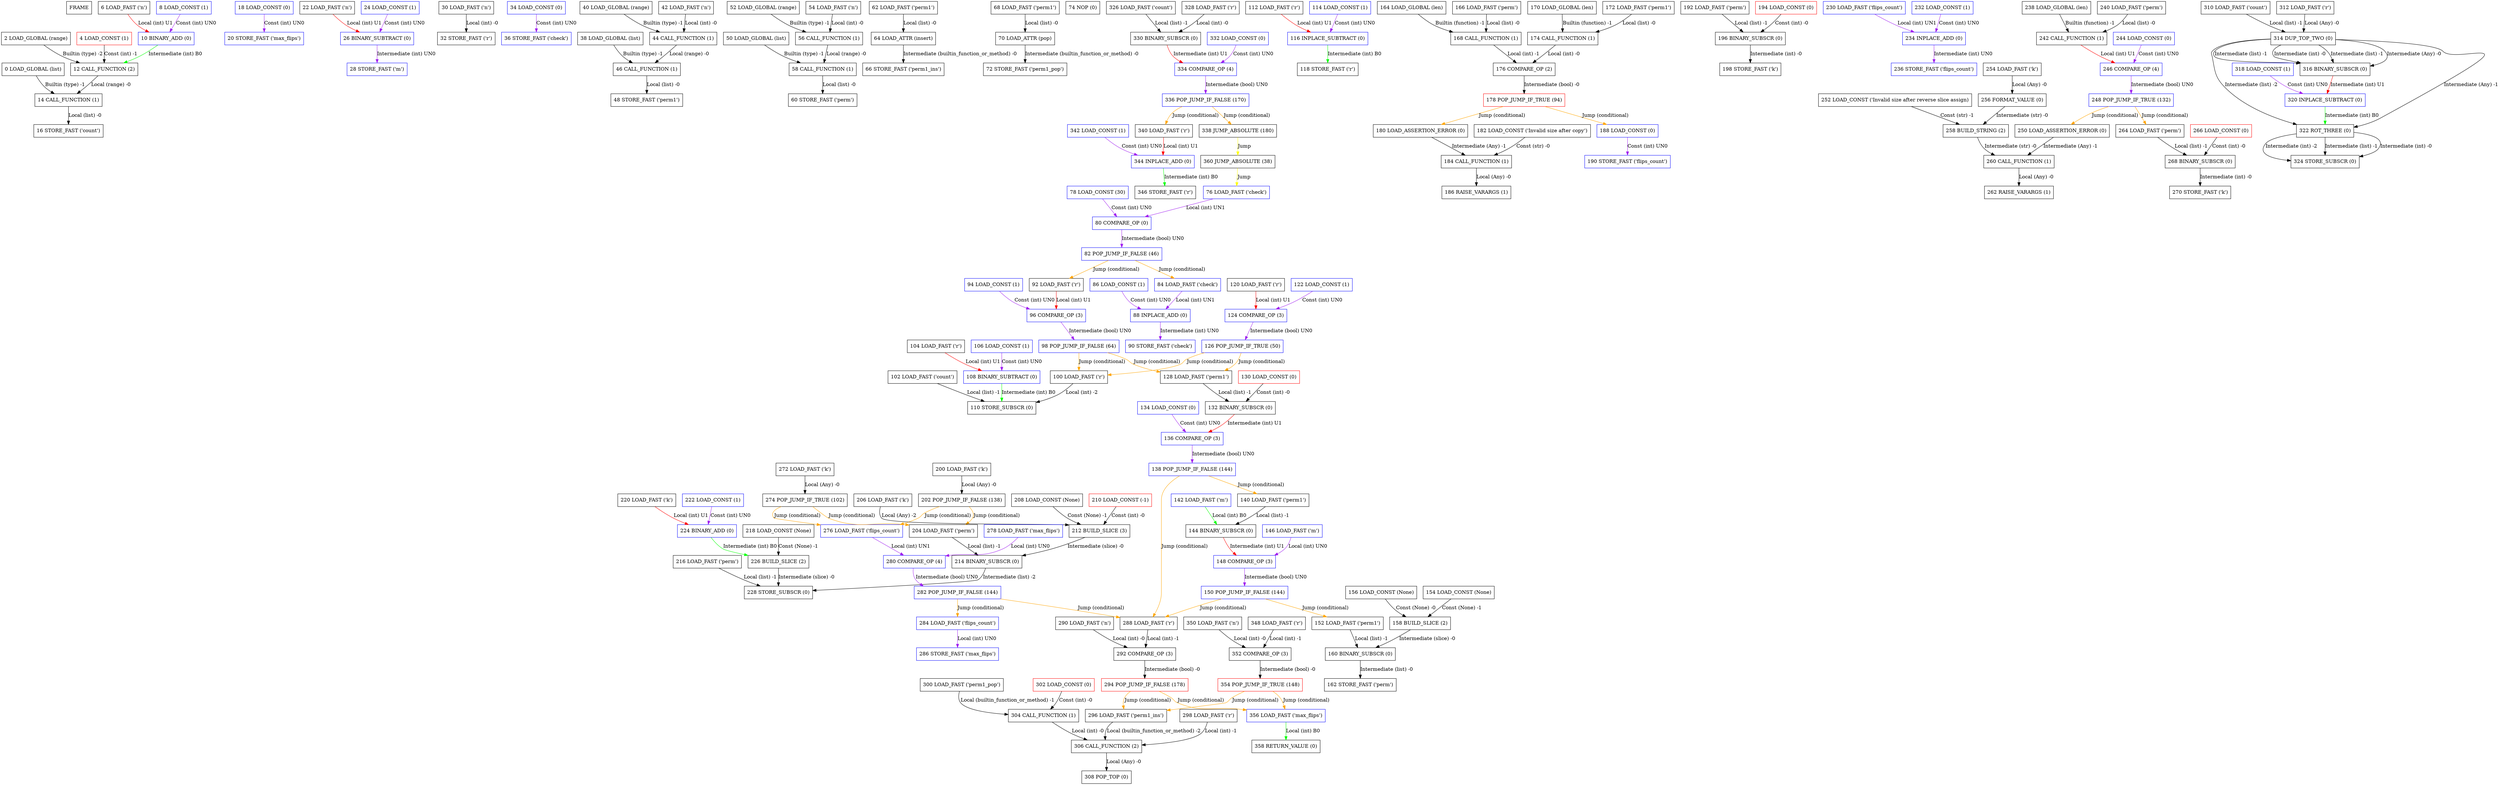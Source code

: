 digraph fannkuch { 
	node [shape=box];
	FRAME [label=FRAME];
	OP0 [label="0 LOAD_GLOBAL (list)" color="black"];
	OP2 [label="2 LOAD_GLOBAL (range)" color="black"];
	OP4 [label="4 LOAD_CONST (1)" color="red"];
	OP6 [label="6 LOAD_FAST ('n')" color="black"];
	OP8 [label="8 LOAD_CONST (1)" color="blue"];
	OP10 [label="10 BINARY_ADD (0)" color="blue"];
	OP12 [label="12 CALL_FUNCTION (2)" color="black"];
	OP14 [label="14 CALL_FUNCTION (1)" color="black"];
	OP16 [label="16 STORE_FAST ('count')" color="black"];
	OP18 [label="18 LOAD_CONST (0)" color="blue"];
	OP20 [label="20 STORE_FAST ('max_flips')" color="blue"];
	OP22 [label="22 LOAD_FAST ('n')" color="black"];
	OP24 [label="24 LOAD_CONST (1)" color="blue"];
	OP26 [label="26 BINARY_SUBTRACT (0)" color="blue"];
	OP28 [label="28 STORE_FAST ('m')" color="blue"];
	OP30 [label="30 LOAD_FAST ('n')" color="black"];
	OP32 [label="32 STORE_FAST ('r')" color="black"];
	OP34 [label="34 LOAD_CONST (0)" color="blue"];
	OP36 [label="36 STORE_FAST ('check')" color="blue"];
	OP38 [label="38 LOAD_GLOBAL (list)" color="black"];
	OP40 [label="40 LOAD_GLOBAL (range)" color="black"];
	OP42 [label="42 LOAD_FAST ('n')" color="black"];
	OP44 [label="44 CALL_FUNCTION (1)" color="black"];
	OP46 [label="46 CALL_FUNCTION (1)" color="black"];
	OP48 [label="48 STORE_FAST ('perm1')" color="black"];
	OP50 [label="50 LOAD_GLOBAL (list)" color="black"];
	OP52 [label="52 LOAD_GLOBAL (range)" color="black"];
	OP54 [label="54 LOAD_FAST ('n')" color="black"];
	OP56 [label="56 CALL_FUNCTION (1)" color="black"];
	OP58 [label="58 CALL_FUNCTION (1)" color="black"];
	OP60 [label="60 STORE_FAST ('perm')" color="black"];
	OP62 [label="62 LOAD_FAST ('perm1')" color="black"];
	OP64 [label="64 LOAD_ATTR (insert)" color="black"];
	OP66 [label="66 STORE_FAST ('perm1_ins')" color="black"];
	OP68 [label="68 LOAD_FAST ('perm1')" color="black"];
	OP70 [label="70 LOAD_ATTR (pop)" color="black"];
	OP72 [label="72 STORE_FAST ('perm1_pop')" color="black"];
	OP74 [label="74 NOP (0)" color="black"];
	OP76 [label="76 LOAD_FAST ('check')" color="blue"];
	OP78 [label="78 LOAD_CONST (30)" color="blue"];
	OP80 [label="80 COMPARE_OP (0)" color="blue"];
	OP82 [label="82 POP_JUMP_IF_FALSE (46)" color="blue"];
	OP82 -> OP84 [label="Jump (conditional)" color=orange];
	OP82 -> OP92 [label="Jump (conditional)" color=orange];
	OP84 [label="84 LOAD_FAST ('check')" color="blue"];
	OP86 [label="86 LOAD_CONST (1)" color="blue"];
	OP88 [label="88 INPLACE_ADD (0)" color="blue"];
	OP90 [label="90 STORE_FAST ('check')" color="blue"];
	OP92 [label="92 LOAD_FAST ('r')" color="black"];
	OP94 [label="94 LOAD_CONST (1)" color="blue"];
	OP96 [label="96 COMPARE_OP (3)" color="blue"];
	OP98 [label="98 POP_JUMP_IF_FALSE (64)" color="blue"];
	OP98 -> OP100 [label="Jump (conditional)" color=orange];
	OP98 -> OP128 [label="Jump (conditional)" color=orange];
	OP100 [label="100 LOAD_FAST ('r')" color="black"];
	OP102 [label="102 LOAD_FAST ('count')" color="black"];
	OP104 [label="104 LOAD_FAST ('r')" color="black"];
	OP106 [label="106 LOAD_CONST (1)" color="blue"];
	OP108 [label="108 BINARY_SUBTRACT (0)" color="blue"];
	OP110 [label="110 STORE_SUBSCR (0)" color="black"];
	OP112 [label="112 LOAD_FAST ('r')" color="black"];
	OP114 [label="114 LOAD_CONST (1)" color="blue"];
	OP116 [label="116 INPLACE_SUBTRACT (0)" color="blue"];
	OP118 [label="118 STORE_FAST ('r')" color="black"];
	OP120 [label="120 LOAD_FAST ('r')" color="black"];
	OP122 [label="122 LOAD_CONST (1)" color="blue"];
	OP124 [label="124 COMPARE_OP (3)" color="blue"];
	OP126 [label="126 POP_JUMP_IF_TRUE (50)" color="blue"];
	OP126 -> OP128 [label="Jump (conditional)" color=orange];
	OP126 -> OP100 [label="Jump (conditional)" color=orange];
	OP128 [label="128 LOAD_FAST ('perm1')" color="black"];
	OP130 [label="130 LOAD_CONST (0)" color="red"];
	OP132 [label="132 BINARY_SUBSCR (0)" color="black"];
	OP134 [label="134 LOAD_CONST (0)" color="blue"];
	OP136 [label="136 COMPARE_OP (3)" color="blue"];
	OP138 [label="138 POP_JUMP_IF_FALSE (144)" color="blue"];
	OP138 -> OP140 [label="Jump (conditional)" color=orange];
	OP138 -> OP288 [label="Jump (conditional)" color=orange];
	OP140 [label="140 LOAD_FAST ('perm1')" color="black"];
	OP142 [label="142 LOAD_FAST ('m')" color="blue"];
	OP144 [label="144 BINARY_SUBSCR (0)" color="black"];
	OP146 [label="146 LOAD_FAST ('m')" color="blue"];
	OP148 [label="148 COMPARE_OP (3)" color="blue"];
	OP150 [label="150 POP_JUMP_IF_FALSE (144)" color="blue"];
	OP150 -> OP152 [label="Jump (conditional)" color=orange];
	OP150 -> OP288 [label="Jump (conditional)" color=orange];
	OP152 [label="152 LOAD_FAST ('perm1')" color="black"];
	OP154 [label="154 LOAD_CONST (None)" color="black"];
	OP156 [label="156 LOAD_CONST (None)" color="black"];
	OP158 [label="158 BUILD_SLICE (2)" color="black"];
	OP160 [label="160 BINARY_SUBSCR (0)" color="black"];
	OP162 [label="162 STORE_FAST ('perm')" color="black"];
	OP164 [label="164 LOAD_GLOBAL (len)" color="black"];
	OP166 [label="166 LOAD_FAST ('perm')" color="black"];
	OP168 [label="168 CALL_FUNCTION (1)" color="black"];
	OP170 [label="170 LOAD_GLOBAL (len)" color="black"];
	OP172 [label="172 LOAD_FAST ('perm1')" color="black"];
	OP174 [label="174 CALL_FUNCTION (1)" color="black"];
	OP176 [label="176 COMPARE_OP (2)" color="black"];
	OP178 [label="178 POP_JUMP_IF_TRUE (94)" color="red"];
	OP178 -> OP180 [label="Jump (conditional)" color=orange];
	OP178 -> OP188 [label="Jump (conditional)" color=orange];
	OP180 [label="180 LOAD_ASSERTION_ERROR (0)" color="black"];
	OP182 [label="182 LOAD_CONST ('Invalid size after copy')" color="black"];
	OP184 [label="184 CALL_FUNCTION (1)" color="black"];
	OP186 [label="186 RAISE_VARARGS (1)" color="black"];
	OP188 [label="188 LOAD_CONST (0)" color="blue"];
	OP190 [label="190 STORE_FAST ('flips_count')" color="blue"];
	OP192 [label="192 LOAD_FAST ('perm')" color="black"];
	OP194 [label="194 LOAD_CONST (0)" color="red"];
	OP196 [label="196 BINARY_SUBSCR (0)" color="black"];
	OP198 [label="198 STORE_FAST ('k')" color="black"];
	OP200 [label="200 LOAD_FAST ('k')" color="black"];
	OP202 [label="202 POP_JUMP_IF_FALSE (138)" color="black"];
	OP202 -> OP204 [label="Jump (conditional)" color=orange];
	OP202 -> OP276 [label="Jump (conditional)" color=orange];
	OP204 [label="204 LOAD_FAST ('perm')" color="black"];
	OP206 [label="206 LOAD_FAST ('k')" color="black"];
	OP208 [label="208 LOAD_CONST (None)" color="black"];
	OP210 [label="210 LOAD_CONST (-1)" color="red"];
	OP212 [label="212 BUILD_SLICE (3)" color="black"];
	OP214 [label="214 BINARY_SUBSCR (0)" color="black"];
	OP216 [label="216 LOAD_FAST ('perm')" color="black"];
	OP218 [label="218 LOAD_CONST (None)" color="black"];
	OP220 [label="220 LOAD_FAST ('k')" color="black"];
	OP222 [label="222 LOAD_CONST (1)" color="blue"];
	OP224 [label="224 BINARY_ADD (0)" color="blue"];
	OP226 [label="226 BUILD_SLICE (2)" color="black"];
	OP228 [label="228 STORE_SUBSCR (0)" color="black"];
	OP230 [label="230 LOAD_FAST ('flips_count')" color="blue"];
	OP232 [label="232 LOAD_CONST (1)" color="blue"];
	OP234 [label="234 INPLACE_ADD (0)" color="blue"];
	OP236 [label="236 STORE_FAST ('flips_count')" color="blue"];
	OP238 [label="238 LOAD_GLOBAL (len)" color="black"];
	OP240 [label="240 LOAD_FAST ('perm')" color="black"];
	OP242 [label="242 CALL_FUNCTION (1)" color="black"];
	OP244 [label="244 LOAD_CONST (0)" color="blue"];
	OP246 [label="246 COMPARE_OP (4)" color="blue"];
	OP248 [label="248 POP_JUMP_IF_TRUE (132)" color="blue"];
	OP248 -> OP250 [label="Jump (conditional)" color=orange];
	OP248 -> OP264 [label="Jump (conditional)" color=orange];
	OP250 [label="250 LOAD_ASSERTION_ERROR (0)" color="black"];
	OP252 [label="252 LOAD_CONST ('Invalid size after reverse slice assign)" color="black"];
	OP254 [label="254 LOAD_FAST ('k')" color="black"];
	OP256 [label="256 FORMAT_VALUE (0)" color="black"];
	OP258 [label="258 BUILD_STRING (2)" color="black"];
	OP260 [label="260 CALL_FUNCTION (1)" color="black"];
	OP262 [label="262 RAISE_VARARGS (1)" color="black"];
	OP264 [label="264 LOAD_FAST ('perm')" color="black"];
	OP266 [label="266 LOAD_CONST (0)" color="red"];
	OP268 [label="268 BINARY_SUBSCR (0)" color="black"];
	OP270 [label="270 STORE_FAST ('k')" color="black"];
	OP272 [label="272 LOAD_FAST ('k')" color="black"];
	OP274 [label="274 POP_JUMP_IF_TRUE (102)" color="black"];
	OP274 -> OP276 [label="Jump (conditional)" color=orange];
	OP274 -> OP204 [label="Jump (conditional)" color=orange];
	OP276 [label="276 LOAD_FAST ('flips_count')" color="blue"];
	OP278 [label="278 LOAD_FAST ('max_flips')" color="blue"];
	OP280 [label="280 COMPARE_OP (4)" color="blue"];
	OP282 [label="282 POP_JUMP_IF_FALSE (144)" color="blue"];
	OP282 -> OP284 [label="Jump (conditional)" color=orange];
	OP282 -> OP288 [label="Jump (conditional)" color=orange];
	OP284 [label="284 LOAD_FAST ('flips_count')" color="blue"];
	OP286 [label="286 STORE_FAST ('max_flips')" color="blue"];
	OP288 [label="288 LOAD_FAST ('r')" color="black"];
	OP290 [label="290 LOAD_FAST ('n')" color="black"];
	OP292 [label="292 COMPARE_OP (3)" color="black"];
	OP294 [label="294 POP_JUMP_IF_FALSE (178)" color="red"];
	OP294 -> OP296 [label="Jump (conditional)" color=orange];
	OP294 -> OP356 [label="Jump (conditional)" color=orange];
	OP296 [label="296 LOAD_FAST ('perm1_ins')" color="black"];
	OP298 [label="298 LOAD_FAST ('r')" color="black"];
	OP300 [label="300 LOAD_FAST ('perm1_pop')" color="black"];
	OP302 [label="302 LOAD_CONST (0)" color="red"];
	OP304 [label="304 CALL_FUNCTION (1)" color="black"];
	OP306 [label="306 CALL_FUNCTION (2)" color="black"];
	OP308 [label="308 POP_TOP (0)" color="black"];
	OP310 [label="310 LOAD_FAST ('count')" color="black"];
	OP312 [label="312 LOAD_FAST ('r')" color="black"];
	OP314 [label="314 DUP_TOP_TWO (0)" color="black"];
	OP316 [label="316 BINARY_SUBSCR (0)" color="black"];
	OP318 [label="318 LOAD_CONST (1)" color="blue"];
	OP320 [label="320 INPLACE_SUBTRACT (0)" color="blue"];
	OP322 [label="322 ROT_THREE (0)" color="black"];
	OP324 [label="324 STORE_SUBSCR (0)" color="black"];
	OP326 [label="326 LOAD_FAST ('count')" color="black"];
	OP328 [label="328 LOAD_FAST ('r')" color="black"];
	OP330 [label="330 BINARY_SUBSCR (0)" color="black"];
	OP332 [label="332 LOAD_CONST (0)" color="blue"];
	OP334 [label="334 COMPARE_OP (4)" color="blue"];
	OP336 [label="336 POP_JUMP_IF_FALSE (170)" color="blue"];
	OP336 -> OP338 [label="Jump (conditional)" color=orange];
	OP336 -> OP340 [label="Jump (conditional)" color=orange];
	OP338 [label="338 JUMP_ABSOLUTE (180)" color="black"];
	OP338 -> OP360 [label="Jump" color=yellow];
	OP340 [label="340 LOAD_FAST ('r')" color="black"];
	OP342 [label="342 LOAD_CONST (1)" color="blue"];
	OP344 [label="344 INPLACE_ADD (0)" color="blue"];
	OP346 [label="346 STORE_FAST ('r')" color="black"];
	OP348 [label="348 LOAD_FAST ('r')" color="black"];
	OP350 [label="350 LOAD_FAST ('n')" color="black"];
	OP352 [label="352 COMPARE_OP (3)" color="black"];
	OP354 [label="354 POP_JUMP_IF_TRUE (148)" color="red"];
	OP354 -> OP356 [label="Jump (conditional)" color=orange];
	OP354 -> OP296 [label="Jump (conditional)" color=orange];
	OP356 [label="356 LOAD_FAST ('max_flips')" color="blue"];
	OP358 [label="358 RETURN_VALUE (0)" color="black"];
	OP360 [label="360 JUMP_ABSOLUTE (38)" color="black"];
	OP360 -> OP76 [label="Jump" color=yellow];
	OP6 -> OP10 [label="Local (int) U1" color=red];
	OP8 -> OP10 [label="Const (int) UN0" color=purple];
	OP2 -> OP12 [label="Builtin (type) -2" color=black];
	OP4 -> OP12 [label="Const (int) -1" color=black];
	OP10 -> OP12 [label="Intermediate (int) B0" color=green];
	OP0 -> OP14 [label="Builtin (type) -1" color=black];
	OP12 -> OP14 [label="Local (range) -0" color=black];
	OP14 -> OP16 [label="Local (list) -0" color=black];
	OP18 -> OP20 [label="Const (int) UN0" color=purple];
	OP22 -> OP26 [label="Local (int) U1" color=red];
	OP24 -> OP26 [label="Const (int) UN0" color=purple];
	OP26 -> OP28 [label="Intermediate (int) UN0" color=purple];
	OP30 -> OP32 [label="Local (int) -0" color=black];
	OP34 -> OP36 [label="Const (int) UN0" color=purple];
	OP40 -> OP44 [label="Builtin (type) -1" color=black];
	OP42 -> OP44 [label="Local (int) -0" color=black];
	OP38 -> OP46 [label="Builtin (type) -1" color=black];
	OP44 -> OP46 [label="Local (range) -0" color=black];
	OP46 -> OP48 [label="Local (list) -0" color=black];
	OP52 -> OP56 [label="Builtin (type) -1" color=black];
	OP54 -> OP56 [label="Local (int) -0" color=black];
	OP50 -> OP58 [label="Builtin (type) -1" color=black];
	OP56 -> OP58 [label="Local (range) -0" color=black];
	OP58 -> OP60 [label="Local (list) -0" color=black];
	OP62 -> OP64 [label="Local (list) -0" color=black];
	OP64 -> OP66 [label="Intermediate (builtin_function_or_method) -0" color=black];
	OP68 -> OP70 [label="Local (list) -0" color=black];
	OP70 -> OP72 [label="Intermediate (builtin_function_or_method) -0" color=black];
	OP76 -> OP80 [label="Local (int) UN1" color=purple];
	OP78 -> OP80 [label="Const (int) UN0" color=purple];
	OP80 -> OP82 [label="Intermediate (bool) UN0" color=purple];
	OP84 -> OP88 [label="Local (int) UN1" color=purple];
	OP86 -> OP88 [label="Const (int) UN0" color=purple];
	OP88 -> OP90 [label="Intermediate (int) UN0" color=purple];
	OP92 -> OP96 [label="Local (int) U1" color=red];
	OP94 -> OP96 [label="Const (int) UN0" color=purple];
	OP96 -> OP98 [label="Intermediate (bool) UN0" color=purple];
	OP104 -> OP108 [label="Local (int) U1" color=red];
	OP106 -> OP108 [label="Const (int) UN0" color=purple];
	OP100 -> OP110 [label="Local (int) -2" color=black];
	OP102 -> OP110 [label="Local (list) -1" color=black];
	OP108 -> OP110 [label="Intermediate (int) B0" color=green];
	OP112 -> OP116 [label="Local (int) U1" color=red];
	OP114 -> OP116 [label="Const (int) UN0" color=purple];
	OP116 -> OP118 [label="Intermediate (int) B0" color=green];
	OP120 -> OP124 [label="Local (int) U1" color=red];
	OP122 -> OP124 [label="Const (int) UN0" color=purple];
	OP124 -> OP126 [label="Intermediate (bool) UN0" color=purple];
	OP128 -> OP132 [label="Local (list) -1" color=black];
	OP130 -> OP132 [label="Const (int) -0" color=black];
	OP132 -> OP136 [label="Intermediate (int) U1" color=red];
	OP134 -> OP136 [label="Const (int) UN0" color=purple];
	OP136 -> OP138 [label="Intermediate (bool) UN0" color=purple];
	OP140 -> OP144 [label="Local (list) -1" color=black];
	OP142 -> OP144 [label="Local (int) B0" color=green];
	OP144 -> OP148 [label="Intermediate (int) U1" color=red];
	OP146 -> OP148 [label="Local (int) UN0" color=purple];
	OP148 -> OP150 [label="Intermediate (bool) UN0" color=purple];
	OP154 -> OP158 [label="Const (None) -1" color=black];
	OP156 -> OP158 [label="Const (None) -0" color=black];
	OP152 -> OP160 [label="Local (list) -1" color=black];
	OP158 -> OP160 [label="Intermediate (slice) -0" color=black];
	OP160 -> OP162 [label="Intermediate (list) -0" color=black];
	OP164 -> OP168 [label="Builtin (function) -1" color=black];
	OP166 -> OP168 [label="Local (list) -0" color=black];
	OP170 -> OP174 [label="Builtin (function) -1" color=black];
	OP172 -> OP174 [label="Local (list) -0" color=black];
	OP168 -> OP176 [label="Local (int) -1" color=black];
	OP174 -> OP176 [label="Local (int) -0" color=black];
	OP176 -> OP178 [label="Intermediate (bool) -0" color=black];
	OP180 -> OP184 [label="Intermediate (Any) -1" color=black];
	OP182 -> OP184 [label="Const (str) -0" color=black];
	OP184 -> OP186 [label="Local (Any) -0" color=black];
	OP188 -> OP190 [label="Const (int) UN0" color=purple];
	OP192 -> OP196 [label="Local (list) -1" color=black];
	OP194 -> OP196 [label="Const (int) -0" color=black];
	OP196 -> OP198 [label="Intermediate (int) -0" color=black];
	OP200 -> OP202 [label="Local (Any) -0" color=black];
	OP206 -> OP212 [label="Local (Any) -2" color=black];
	OP208 -> OP212 [label="Const (None) -1" color=black];
	OP210 -> OP212 [label="Const (int) -0" color=black];
	OP204 -> OP214 [label="Local (list) -1" color=black];
	OP212 -> OP214 [label="Intermediate (slice) -0" color=black];
	OP220 -> OP224 [label="Local (int) U1" color=red];
	OP222 -> OP224 [label="Const (int) UN0" color=purple];
	OP218 -> OP226 [label="Const (None) -1" color=black];
	OP224 -> OP226 [label="Intermediate (int) B0" color=green];
	OP214 -> OP228 [label="Intermediate (list) -2" color=black];
	OP216 -> OP228 [label="Local (list) -1" color=black];
	OP226 -> OP228 [label="Intermediate (slice) -0" color=black];
	OP230 -> OP234 [label="Local (int) UN1" color=purple];
	OP232 -> OP234 [label="Const (int) UN0" color=purple];
	OP234 -> OP236 [label="Intermediate (int) UN0" color=purple];
	OP238 -> OP242 [label="Builtin (function) -1" color=black];
	OP240 -> OP242 [label="Local (list) -0" color=black];
	OP242 -> OP246 [label="Local (int) U1" color=red];
	OP244 -> OP246 [label="Const (int) UN0" color=purple];
	OP246 -> OP248 [label="Intermediate (bool) UN0" color=purple];
	OP254 -> OP256 [label="Local (Any) -0" color=black];
	OP252 -> OP258 [label="Const (str) -1" color=black];
	OP256 -> OP258 [label="Intermediate (str) -0" color=black];
	OP250 -> OP260 [label="Intermediate (Any) -1" color=black];
	OP258 -> OP260 [label="Intermediate (str) -0" color=black];
	OP260 -> OP262 [label="Local (Any) -0" color=black];
	OP264 -> OP268 [label="Local (list) -1" color=black];
	OP266 -> OP268 [label="Const (int) -0" color=black];
	OP268 -> OP270 [label="Intermediate (int) -0" color=black];
	OP272 -> OP274 [label="Local (Any) -0" color=black];
	OP276 -> OP280 [label="Local (int) UN1" color=purple];
	OP278 -> OP280 [label="Local (int) UN0" color=purple];
	OP280 -> OP282 [label="Intermediate (bool) UN0" color=purple];
	OP284 -> OP286 [label="Local (int) UN0" color=purple];
	OP288 -> OP292 [label="Local (int) -1" color=black];
	OP290 -> OP292 [label="Local (int) -0" color=black];
	OP292 -> OP294 [label="Intermediate (bool) -0" color=black];
	OP300 -> OP304 [label="Local (builtin_function_or_method) -1" color=black];
	OP302 -> OP304 [label="Const (int) -0" color=black];
	OP296 -> OP306 [label="Local (builtin_function_or_method) -2" color=black];
	OP298 -> OP306 [label="Local (int) -1" color=black];
	OP304 -> OP306 [label="Local (int) -0" color=black];
	OP306 -> OP308 [label="Local (Any) -0" color=black];
	OP310 -> OP314 [label="Local (list) -1" color=black];
	OP312 -> OP314 [label="Local (Any) -0" color=black];
	OP314 -> OP316 [label="Intermediate (list) -1" color=black];
	OP314 -> OP316 [label="Intermediate (Any) -0" color=black];
	OP314 -> OP316 [label="Intermediate (list) -1" color=black];
	OP314 -> OP316 [label="Intermediate (int) -0" color=black];
	OP316 -> OP320 [label="Intermediate (int) U1" color=red];
	OP318 -> OP320 [label="Const (int) UN0" color=purple];
	OP314 -> OP322 [label="Intermediate (list) -2" color=black];
	OP314 -> OP322 [label="Intermediate (Any) -1" color=black];
	OP320 -> OP322 [label="Intermediate (int) B0" color=green];
	OP322 -> OP324 [label="Intermediate (int) -2" color=black];
	OP322 -> OP324 [label="Intermediate (list) -1" color=black];
	OP322 -> OP324 [label="Intermediate (int) -0" color=black];
	OP326 -> OP330 [label="Local (list) -1" color=black];
	OP328 -> OP330 [label="Local (int) -0" color=black];
	OP330 -> OP334 [label="Intermediate (int) U1" color=red];
	OP332 -> OP334 [label="Const (int) UN0" color=purple];
	OP334 -> OP336 [label="Intermediate (bool) UN0" color=purple];
	OP340 -> OP344 [label="Local (int) U1" color=red];
	OP342 -> OP344 [label="Const (int) UN0" color=purple];
	OP344 -> OP346 [label="Intermediate (int) B0" color=green];
	OP348 -> OP352 [label="Local (int) -1" color=black];
	OP350 -> OP352 [label="Local (int) -0" color=black];
	OP352 -> OP354 [label="Intermediate (bool) -0" color=black];
	OP356 -> OP358 [label="Local (int) B0" color=green];
}
